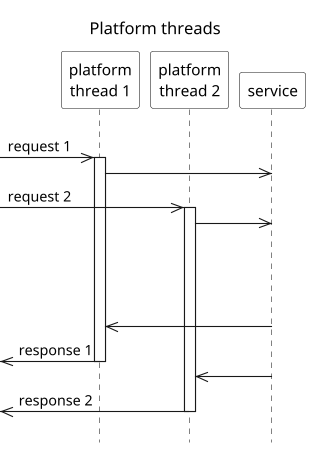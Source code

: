 @startuml

'!pragma teoz true

title Platform threads

scale 1.1
hide footbox
skinparam monochrome true
skinparam defaultFontName Source Sans Pro
skinparam titleFontSize 15
skinparam titleFontStyle normal
skinparam sequenceMessageAlign left
skinparam participantBackgroundColor #white
skinparam noteBackgroundColor #white
skinparam sequenceGroupBackgroundColor #white

participant "platform\nthread 1" as PlatformThread1
participant "platform\nthread 2" as PlatformThread2
participant "service" as Service

||10||

->> PlatformThread1: request 1
activate PlatformThread1
PlatformThread1->>Service
'activate Service

->> PlatformThread2: request 2
activate PlatformThread2
PlatformThread2->>Service

'->> PlatformThread2
'activate PlatformThread2
'PlatformThread2->>Service
'deactivate PlatformThread2
'<-[hidden]- PlatformThread2
'activate PlatformThread2 #gray

||80||

Service->>PlatformThread1
'deactivate Service
<<- PlatformThread1: response 1
deactivate PlatformThread1

Service->>PlatformThread2
'deactivate Service
<<- PlatformThread2: response 2
deactivate PlatformThread2

'deactivate PlatformThread1
'deactivate PlatformThread1
'& <<-- PlatformThread1
'activate PlatformThread1


'Service->>PlatformThread2
'deactivate Service
'deactivate PlatformThread2
'<-[hidden]- PlatformThread2
'activate PlatformThread2
'<<- PlatformThread2
'deactivate PlatformThread2

||10||

@enduml
